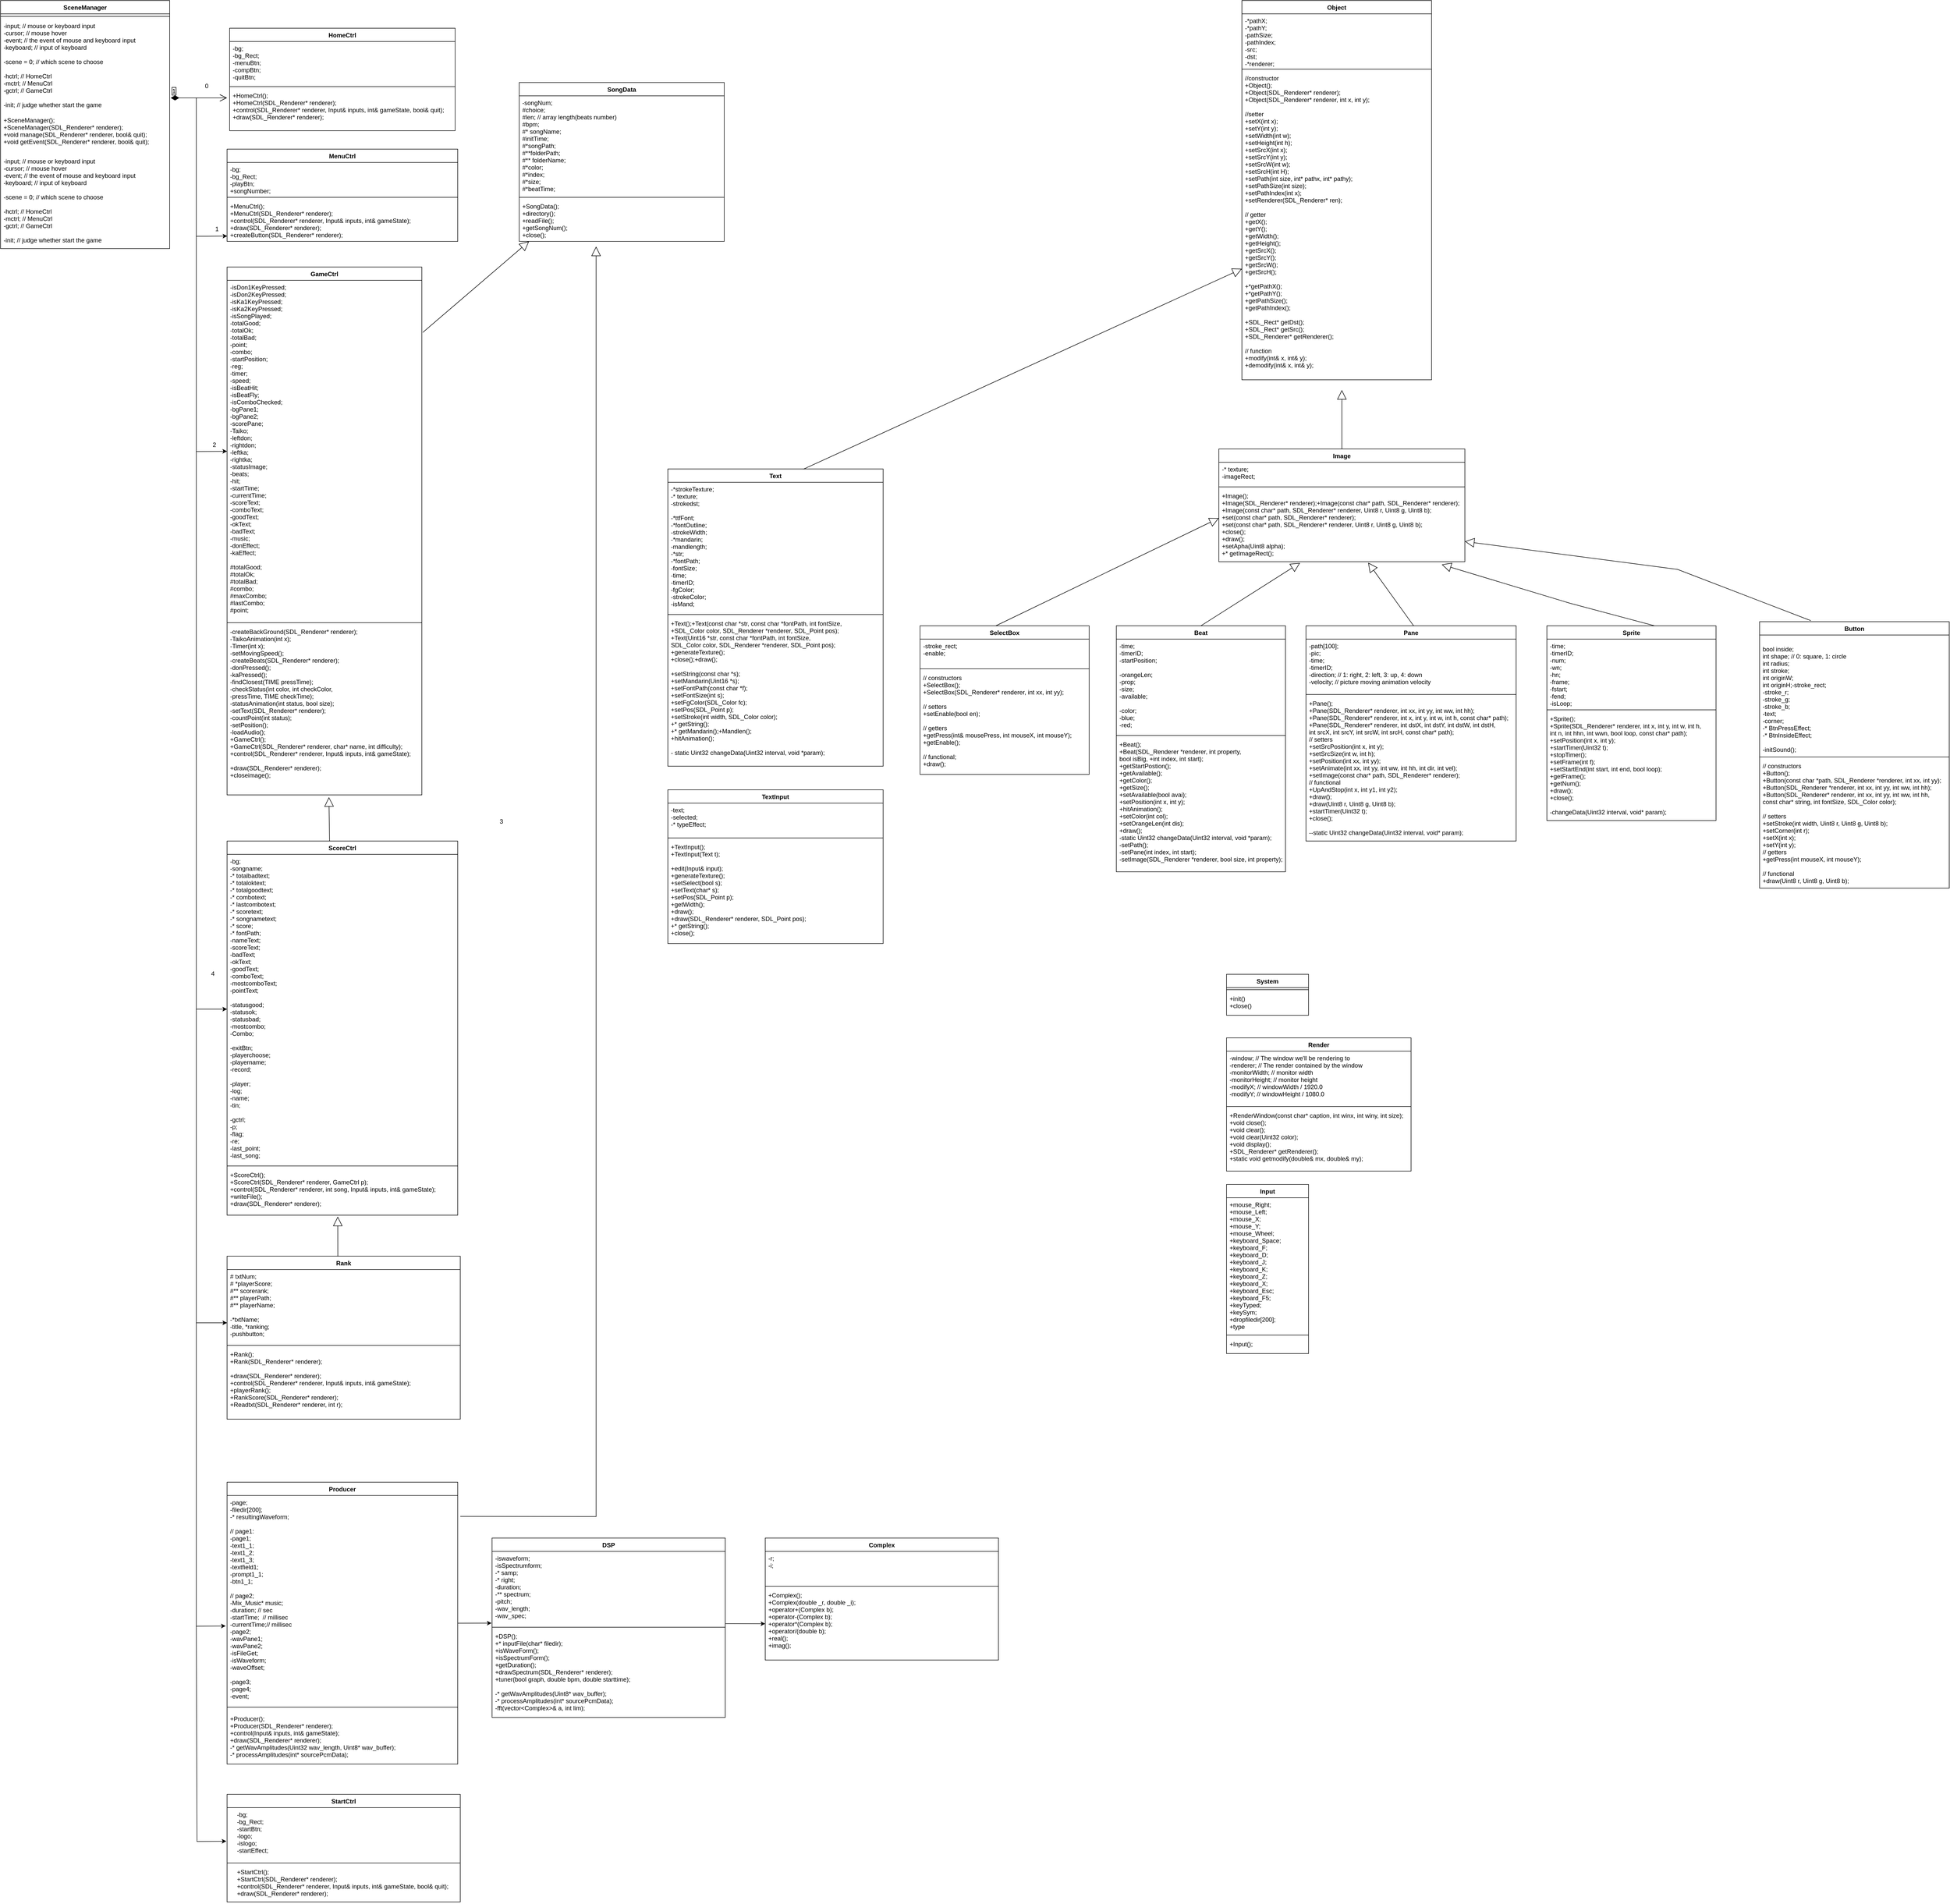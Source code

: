 <mxfile version="21.5.1" type="device">
  <diagram id="dbFyq-ASHur9c9oJ_QD6" name="第1頁">
    <mxGraphModel dx="5313" dy="2616" grid="1" gridSize="10" guides="1" tooltips="1" connect="1" arrows="1" fold="1" page="1" pageScale="1" pageWidth="1169" pageHeight="827" math="0" shadow="0">
      <root>
        <mxCell id="0" />
        <mxCell id="1" parent="0" />
        <mxCell id="i7ELscjptQA_9wtTUf-5-22" value="System" style="swimlane;fontStyle=1;align=center;verticalAlign=top;childLayout=stackLayout;horizontal=1;startSize=26;horizontalStack=0;resizeParent=1;resizeParentMax=0;resizeLast=0;collapsible=1;marginBottom=0;fontFamily=Helvetica;fontSize=12;fontColor=default;strokeColor=default;fillColor=default;" parent="1" vertex="1">
          <mxGeometry x="1790" y="2060" width="160" height="80" as="geometry" />
        </mxCell>
        <mxCell id="i7ELscjptQA_9wtTUf-5-24" value="" style="line;strokeWidth=1;fillColor=none;align=left;verticalAlign=middle;spacingTop=-1;spacingLeft=3;spacingRight=3;rotatable=0;labelPosition=right;points=[];portConstraint=eastwest;fontFamily=Helvetica;fontSize=12;fontColor=default;startSize=30;" parent="i7ELscjptQA_9wtTUf-5-22" vertex="1">
          <mxGeometry y="26" width="160" height="8" as="geometry" />
        </mxCell>
        <mxCell id="i7ELscjptQA_9wtTUf-5-25" value="+init()&#xa;+close()" style="text;strokeColor=none;fillColor=none;align=left;verticalAlign=top;spacingLeft=4;spacingRight=4;overflow=hidden;rotatable=0;points=[[0,0.5],[1,0.5]];portConstraint=eastwest;fontFamily=Helvetica;fontSize=12;fontColor=default;startSize=30;" parent="i7ELscjptQA_9wtTUf-5-22" vertex="1">
          <mxGeometry y="34" width="160" height="46" as="geometry" />
        </mxCell>
        <mxCell id="i7ELscjptQA_9wtTUf-5-30" value="Render" style="swimlane;fontStyle=1;align=center;verticalAlign=top;childLayout=stackLayout;horizontal=1;startSize=26;horizontalStack=0;resizeParent=1;resizeParentMax=0;resizeLast=0;collapsible=1;marginBottom=0;fontFamily=Helvetica;fontSize=12;fontColor=default;strokeColor=default;fillColor=default;" parent="1" vertex="1">
          <mxGeometry x="1790" y="2184" width="360" height="260" as="geometry" />
        </mxCell>
        <mxCell id="i7ELscjptQA_9wtTUf-5-31" value="-window; // The window we&#39;ll be rendering to&#xa;-renderer; // The render contained by the window&#xa;-monitorWidth; // monitor width&#xa;-monitorHeight; // monitor height&#xa;-modifyX; // windowWidth / 1920.0&#xa;-modifyY; // windowHeight / 1080.0&#xa;" style="text;strokeColor=none;fillColor=none;align=left;verticalAlign=top;spacingLeft=4;spacingRight=4;overflow=hidden;rotatable=0;points=[[0,0.5],[1,0.5]];portConstraint=eastwest;fontFamily=Helvetica;fontSize=12;fontColor=default;startSize=30;" parent="i7ELscjptQA_9wtTUf-5-30" vertex="1">
          <mxGeometry y="26" width="360" height="104" as="geometry" />
        </mxCell>
        <mxCell id="i7ELscjptQA_9wtTUf-5-32" value="" style="line;strokeWidth=1;fillColor=none;align=left;verticalAlign=middle;spacingTop=-1;spacingLeft=3;spacingRight=3;rotatable=0;labelPosition=right;points=[];portConstraint=eastwest;fontFamily=Helvetica;fontSize=12;fontColor=default;startSize=30;" parent="i7ELscjptQA_9wtTUf-5-30" vertex="1">
          <mxGeometry y="130" width="360" height="8" as="geometry" />
        </mxCell>
        <mxCell id="i7ELscjptQA_9wtTUf-5-33" value="+RenderWindow(const char* caption, int winx, int winy, int size);&#xa;+void close();&#xa;+void clear();&#xa;+void clear(Uint32 color);&#xa;+void display();&#xa;+SDL_Renderer* getRenderer();&#xa;+static void getmodify(double&amp; mx, double&amp; my);" style="text;strokeColor=none;fillColor=none;align=left;verticalAlign=top;spacingLeft=4;spacingRight=4;overflow=hidden;rotatable=0;points=[[0,0.5],[1,0.5]];portConstraint=eastwest;fontFamily=Helvetica;fontSize=12;fontColor=default;startSize=30;" parent="i7ELscjptQA_9wtTUf-5-30" vertex="1">
          <mxGeometry y="138" width="360" height="122" as="geometry" />
        </mxCell>
        <mxCell id="i7ELscjptQA_9wtTUf-5-35" value="SceneManager" style="swimlane;fontStyle=1;align=center;verticalAlign=top;childLayout=stackLayout;horizontal=1;startSize=26;horizontalStack=0;resizeParent=1;resizeParentMax=0;resizeLast=0;collapsible=1;marginBottom=0;fontFamily=Helvetica;fontSize=12;fontColor=default;strokeColor=default;fillColor=default;" parent="1" vertex="1">
          <mxGeometry x="-602" y="160" width="330" height="484" as="geometry" />
        </mxCell>
        <mxCell id="i7ELscjptQA_9wtTUf-5-37" value="" style="line;strokeWidth=1;fillColor=none;align=left;verticalAlign=middle;spacingTop=-1;spacingLeft=3;spacingRight=3;rotatable=0;labelPosition=right;points=[];portConstraint=eastwest;fontFamily=Helvetica;fontSize=12;fontColor=default;startSize=30;" parent="i7ELscjptQA_9wtTUf-5-35" vertex="1">
          <mxGeometry y="26" width="330" height="10" as="geometry" />
        </mxCell>
        <mxCell id="i7ELscjptQA_9wtTUf-5-61" value="-input; // mouse or keyboard input&#xa;-cursor; // mouse hover &#xa;-event; // the event of mouse and keyboard input&#xa;-keyboard; // input of keyboard&#xa;&#xa;-scene = 0; // which scene to choose&#xa;&#xa;-hctrl; // HomeCtrl&#xa;-mctrl; // MenuCtrl&#xa;-gctrl; // GameCtrl&#xa;&#xa;-init; // judge whether start the game" style="text;strokeColor=none;fillColor=none;align=left;verticalAlign=top;spacingLeft=4;spacingRight=4;overflow=hidden;rotatable=0;points=[[0,0.5],[1,0.5]];portConstraint=eastwest;fontFamily=Helvetica;fontSize=12;fontColor=default;startSize=30;" parent="i7ELscjptQA_9wtTUf-5-35" vertex="1">
          <mxGeometry y="36" width="330" height="184" as="geometry" />
        </mxCell>
        <mxCell id="i7ELscjptQA_9wtTUf-5-38" value="+SceneManager();&#xa;+SceneManager(SDL_Renderer* renderer);&#xa;+void manage(SDL_Renderer* renderer, bool&amp; quit);&#xa;+void getEvent(SDL_Renderer* renderer, bool&amp; quit);" style="text;strokeColor=none;fillColor=none;align=left;verticalAlign=top;spacingLeft=4;spacingRight=4;overflow=hidden;rotatable=0;points=[[0,0.5],[1,0.5]];portConstraint=eastwest;fontFamily=Helvetica;fontSize=12;fontColor=default;startSize=30;" parent="i7ELscjptQA_9wtTUf-5-35" vertex="1">
          <mxGeometry y="220" width="330" height="80" as="geometry" />
        </mxCell>
        <mxCell id="i7ELscjptQA_9wtTUf-5-36" value="-input; // mouse or keyboard input&#xa;-cursor; // mouse hover &#xa;-event; // the event of mouse and keyboard input&#xa;-keyboard; // input of keyboard&#xa;&#xa;-scene = 0; // which scene to choose&#xa;&#xa;-hctrl; // HomeCtrl&#xa;-mctrl; // MenuCtrl&#xa;-gctrl; // GameCtrl&#xa;&#xa;-init; // judge whether start the game" style="text;strokeColor=none;fillColor=none;align=left;verticalAlign=top;spacingLeft=4;spacingRight=4;overflow=hidden;rotatable=0;points=[[0,0.5],[1,0.5]];portConstraint=eastwest;fontFamily=Helvetica;fontSize=12;fontColor=default;startSize=30;" parent="i7ELscjptQA_9wtTUf-5-35" vertex="1">
          <mxGeometry y="300" width="330" height="184" as="geometry" />
        </mxCell>
        <mxCell id="i7ELscjptQA_9wtTUf-5-42" value="Image" style="swimlane;fontStyle=1;align=center;verticalAlign=top;childLayout=stackLayout;horizontal=1;startSize=26;horizontalStack=0;resizeParent=1;resizeParentMax=0;resizeLast=0;collapsible=1;marginBottom=0;fontFamily=Helvetica;fontSize=12;fontColor=default;strokeColor=default;fillColor=default;" parent="1" vertex="1">
          <mxGeometry x="1775" y="1035" width="480" height="220" as="geometry" />
        </mxCell>
        <mxCell id="i7ELscjptQA_9wtTUf-5-43" value="-* texture;&#xa;-imageRect;" style="text;strokeColor=none;fillColor=none;align=left;verticalAlign=top;spacingLeft=4;spacingRight=4;overflow=hidden;rotatable=0;points=[[0,0.5],[1,0.5]];portConstraint=eastwest;fontFamily=Helvetica;fontSize=12;fontColor=default;startSize=30;" parent="i7ELscjptQA_9wtTUf-5-42" vertex="1">
          <mxGeometry y="26" width="480" height="44" as="geometry" />
        </mxCell>
        <mxCell id="i7ELscjptQA_9wtTUf-5-44" value="" style="line;strokeWidth=1;fillColor=none;align=left;verticalAlign=middle;spacingTop=-1;spacingLeft=3;spacingRight=3;rotatable=0;labelPosition=right;points=[];portConstraint=eastwest;fontFamily=Helvetica;fontSize=12;fontColor=default;startSize=30;" parent="i7ELscjptQA_9wtTUf-5-42" vertex="1">
          <mxGeometry y="70" width="480" height="8" as="geometry" />
        </mxCell>
        <mxCell id="i7ELscjptQA_9wtTUf-5-45" value="+Image();&#xa;+Image(SDL_Renderer* renderer);+Image(const char* path, SDL_Renderer* renderer);&#xa;+Image(const char* path, SDL_Renderer* renderer, Uint8 r, Uint8 g, Uint8 b);&#xa;+set(const char* path, SDL_Renderer* renderer);&#xa;+set(const char* path, SDL_Renderer* renderer, Uint8 r, Uint8 g, Uint8 b);&#xa;+close();&#xa;+draw();&#xa;+setApha(Uint8 alpha);&#xa;+* getImageRect();" style="text;strokeColor=none;fillColor=none;align=left;verticalAlign=top;spacingLeft=4;spacingRight=4;overflow=hidden;rotatable=0;points=[[0,0.5],[1,0.5]];portConstraint=eastwest;fontFamily=Helvetica;fontSize=12;fontColor=default;startSize=30;" parent="i7ELscjptQA_9wtTUf-5-42" vertex="1">
          <mxGeometry y="78" width="480" height="142" as="geometry" />
        </mxCell>
        <mxCell id="i7ELscjptQA_9wtTUf-5-48" value="Pane" style="swimlane;fontStyle=1;align=center;verticalAlign=top;childLayout=stackLayout;horizontal=1;startSize=26;horizontalStack=0;resizeParent=1;resizeParentMax=0;resizeLast=0;collapsible=1;marginBottom=0;fontFamily=Helvetica;fontSize=12;fontColor=default;strokeColor=default;fillColor=default;" parent="1" vertex="1">
          <mxGeometry x="1945" y="1380" width="410" height="420" as="geometry" />
        </mxCell>
        <mxCell id="qdluv1i4pvuxlPEnmh2o-26" value="" style="endArrow=block;endSize=16;endFill=0;html=1;rounded=0;labelBackgroundColor=#FFFFFF;labelBorderColor=default;fontFamily=Helvetica;fontSize=12;fontColor=none;entryX=0.607;entryY=1.013;entryDx=0;entryDy=0;entryPerimeter=0;" parent="i7ELscjptQA_9wtTUf-5-48" target="i7ELscjptQA_9wtTUf-5-45" edge="1">
          <mxGeometry width="160" relative="1" as="geometry">
            <mxPoint x="210" as="sourcePoint" />
            <mxPoint x="210" y="-70" as="targetPoint" />
          </mxGeometry>
        </mxCell>
        <mxCell id="i7ELscjptQA_9wtTUf-5-49" value="-path[100];&#xa;-pic;&#xa;-time;&#xa;-timerID;&#xa;-direction;&#x9;// 1: right, 2: left, 3: up, 4: down&#xa;-velocity;&#x9;// picture moving animation velocity&#xa;" style="text;strokeColor=none;fillColor=none;align=left;verticalAlign=top;spacingLeft=4;spacingRight=4;overflow=hidden;rotatable=0;points=[[0,0.5],[1,0.5]];portConstraint=eastwest;fontFamily=Helvetica;fontSize=12;fontColor=default;startSize=30;" parent="i7ELscjptQA_9wtTUf-5-48" vertex="1">
          <mxGeometry y="26" width="410" height="104" as="geometry" />
        </mxCell>
        <mxCell id="i7ELscjptQA_9wtTUf-5-50" value="" style="line;strokeWidth=1;fillColor=none;align=left;verticalAlign=middle;spacingTop=-1;spacingLeft=3;spacingRight=3;rotatable=0;labelPosition=right;points=[];portConstraint=eastwest;fontFamily=Helvetica;fontSize=12;fontColor=default;startSize=30;" parent="i7ELscjptQA_9wtTUf-5-48" vertex="1">
          <mxGeometry y="130" width="410" height="8" as="geometry" />
        </mxCell>
        <mxCell id="i7ELscjptQA_9wtTUf-5-51" value="+Pane();&#xa;+Pane(SDL_Renderer* renderer, int xx, int yy, int ww, int hh);&#xa;+Pane(SDL_Renderer* renderer, int x, int y, int w, int h, const char* path);&#xa;+Pane(SDL_Renderer* renderer, int dstX, int dstY, int dstW, int dstH,&#xa;int srcX, int srcY, int srcW, int srcH, const char* path);&#xa;// setters&#xa;+setSrcPosition(int x, int y);&#xa;+setSrcSize(int w, int h);&#xa;+setPosition(int xx, int yy);&#xa;+setAnimate(int xx, int yy, int ww, int hh, int dir, int vel);&#xa;+setImage(const char* path, SDL_Renderer* renderer);&#xa;// functional&#xa;+UpAndStop(int x, int y1, int y2);&#xa;+draw();&#xa;+draw(Uint8 r, Uint8 g, Uint8 b);&#xa;+startTimer(Uint32 t);&#xa;+close();&#xa;&#xa;--static Uint32 changeData(Uint32 interval, void* param);" style="text;strokeColor=none;fillColor=none;align=left;verticalAlign=top;spacingLeft=4;spacingRight=4;overflow=hidden;rotatable=0;points=[[0,0.5],[1,0.5]];portConstraint=eastwest;fontFamily=Helvetica;fontSize=12;fontColor=default;startSize=30;" parent="i7ELscjptQA_9wtTUf-5-48" vertex="1">
          <mxGeometry y="138" width="410" height="282" as="geometry" />
        </mxCell>
        <mxCell id="i7ELscjptQA_9wtTUf-5-54" value="HomeCtrl" style="swimlane;fontStyle=1;align=center;verticalAlign=top;childLayout=stackLayout;horizontal=1;startSize=26;horizontalStack=0;resizeParent=1;resizeParentMax=0;resizeLast=0;collapsible=1;marginBottom=0;fontFamily=Helvetica;fontSize=12;fontColor=none;strokeColor=default;fillColor=default;" parent="1" vertex="1">
          <mxGeometry x="-155" y="214" width="440" height="200" as="geometry" />
        </mxCell>
        <mxCell id="qdluv1i4pvuxlPEnmh2o-1" value="-bg;&#xa;-bg_Rect;&#xa;-menuBtn;&#xa;-compBtn;&#xa;-quitBtn;" style="text;strokeColor=none;fillColor=none;align=left;verticalAlign=top;spacingLeft=4;spacingRight=4;overflow=hidden;rotatable=0;points=[[0,0.5],[1,0.5]];portConstraint=eastwest;fontFamily=Helvetica;fontSize=12;fontColor=none;startSize=30;" parent="i7ELscjptQA_9wtTUf-5-54" vertex="1">
          <mxGeometry y="26" width="440" height="84" as="geometry" />
        </mxCell>
        <mxCell id="i7ELscjptQA_9wtTUf-5-56" value="" style="line;strokeWidth=1;fillColor=none;align=left;verticalAlign=middle;spacingTop=-1;spacingLeft=3;spacingRight=3;rotatable=0;labelPosition=right;points=[];portConstraint=eastwest;fontFamily=Helvetica;fontSize=12;fontColor=none;startSize=30;" parent="i7ELscjptQA_9wtTUf-5-54" vertex="1">
          <mxGeometry y="110" width="440" height="8" as="geometry" />
        </mxCell>
        <mxCell id="i7ELscjptQA_9wtTUf-5-57" value="+HomeCtrl();&#xa;+HomeCtrl(SDL_Renderer* renderer);&#xa;+control(SDL_Renderer* renderer, Input&amp; inputs, int&amp; gameState, bool&amp; quit);&#xa;+draw(SDL_Renderer* renderer);" style="text;strokeColor=none;fillColor=none;align=left;verticalAlign=top;spacingLeft=4;spacingRight=4;overflow=hidden;rotatable=0;points=[[0,0.5],[1,0.5]];portConstraint=eastwest;fontFamily=Helvetica;fontSize=12;fontColor=none;startSize=30;" parent="i7ELscjptQA_9wtTUf-5-54" vertex="1">
          <mxGeometry y="118" width="440" height="82" as="geometry" />
        </mxCell>
        <mxCell id="qdluv1i4pvuxlPEnmh2o-2" value="MenuCtrl" style="swimlane;fontStyle=1;align=center;verticalAlign=top;childLayout=stackLayout;horizontal=1;startSize=26;horizontalStack=0;resizeParent=1;resizeParentMax=0;resizeLast=0;collapsible=1;marginBottom=0;fontFamily=Helvetica;fontSize=12;fontColor=none;strokeColor=default;fillColor=default;" parent="1" vertex="1">
          <mxGeometry x="-160" y="450" width="450" height="180" as="geometry" />
        </mxCell>
        <mxCell id="qdluv1i4pvuxlPEnmh2o-3" value="-bg;&#xa;-bg_Rect;&#xa;-playBtn;&#xa;+songNumber;&#xa;&#xa;" style="text;strokeColor=none;fillColor=none;align=left;verticalAlign=top;spacingLeft=4;spacingRight=4;overflow=hidden;rotatable=0;points=[[0,0.5],[1,0.5]];portConstraint=eastwest;fontFamily=Helvetica;fontSize=12;fontColor=none;startSize=30;" parent="qdluv1i4pvuxlPEnmh2o-2" vertex="1">
          <mxGeometry y="26" width="450" height="64" as="geometry" />
        </mxCell>
        <mxCell id="qdluv1i4pvuxlPEnmh2o-4" value="" style="line;strokeWidth=1;fillColor=none;align=left;verticalAlign=middle;spacingTop=-1;spacingLeft=3;spacingRight=3;rotatable=0;labelPosition=right;points=[];portConstraint=eastwest;fontFamily=Helvetica;fontSize=12;fontColor=none;startSize=30;" parent="qdluv1i4pvuxlPEnmh2o-2" vertex="1">
          <mxGeometry y="90" width="450" height="8" as="geometry" />
        </mxCell>
        <mxCell id="qdluv1i4pvuxlPEnmh2o-5" value="+MenuCtrl();&#xa;+MenuCtrl(SDL_Renderer* renderer);&#xa;+control(SDL_Renderer* renderer, Input&amp; inputs, int&amp; gameState);&#xa;+draw(SDL_Renderer* renderer);&#xa;+createButton(SDL_Renderer* renderer);&#xa;" style="text;strokeColor=none;fillColor=none;align=left;verticalAlign=top;spacingLeft=4;spacingRight=4;overflow=hidden;rotatable=0;points=[[0,0.5],[1,0.5]];portConstraint=eastwest;fontFamily=Helvetica;fontSize=12;fontColor=none;startSize=30;" parent="qdluv1i4pvuxlPEnmh2o-2" vertex="1">
          <mxGeometry y="98" width="450" height="82" as="geometry" />
        </mxCell>
        <mxCell id="qdluv1i4pvuxlPEnmh2o-10" value="Input" style="swimlane;fontStyle=1;align=center;verticalAlign=top;childLayout=stackLayout;horizontal=1;startSize=26;horizontalStack=0;resizeParent=1;resizeParentMax=0;resizeLast=0;collapsible=1;marginBottom=0;fontFamily=Helvetica;fontSize=12;fontColor=none;strokeColor=default;fillColor=default;" parent="1" vertex="1">
          <mxGeometry x="1790" y="2470" width="160" height="330" as="geometry" />
        </mxCell>
        <mxCell id="qdluv1i4pvuxlPEnmh2o-11" value="+mouse_Right;&#xa;+mouse_Left;&#xa;+mouse_X;&#xa;+mouse_Y;&#xa;+mouse_Wheel;&#xa;+keyboard_Space;&#xa;+keyboard_F;&#xa;+keyboard_D;&#xa;+keyboard_J;&#xa;+keyboard_K;&#xa;+keyboard_Z;&#xa;+keyboard_X;&#xa;+keyboard_Esc;&#xa;+keyboard_F5;&#xa;+keyTyped;&#xa;+keySym;&#xa;+dropfiledir[200];&#xa;+type" style="text;strokeColor=none;fillColor=none;align=left;verticalAlign=top;spacingLeft=4;spacingRight=4;overflow=hidden;rotatable=0;points=[[0,0.5],[1,0.5]];portConstraint=eastwest;fontFamily=Helvetica;fontSize=12;fontColor=none;startSize=30;" parent="qdluv1i4pvuxlPEnmh2o-10" vertex="1">
          <mxGeometry y="26" width="160" height="264" as="geometry" />
        </mxCell>
        <mxCell id="qdluv1i4pvuxlPEnmh2o-12" value="" style="line;strokeWidth=1;fillColor=none;align=left;verticalAlign=middle;spacingTop=-1;spacingLeft=3;spacingRight=3;rotatable=0;labelPosition=right;points=[];portConstraint=eastwest;fontFamily=Helvetica;fontSize=12;fontColor=none;startSize=30;" parent="qdluv1i4pvuxlPEnmh2o-10" vertex="1">
          <mxGeometry y="290" width="160" height="8" as="geometry" />
        </mxCell>
        <mxCell id="qdluv1i4pvuxlPEnmh2o-13" value="+Input();" style="text;strokeColor=none;fillColor=none;align=left;verticalAlign=top;spacingLeft=4;spacingRight=4;overflow=hidden;rotatable=0;points=[[0,0.5],[1,0.5]];portConstraint=eastwest;fontFamily=Helvetica;fontSize=12;fontColor=none;startSize=30;" parent="qdluv1i4pvuxlPEnmh2o-10" vertex="1">
          <mxGeometry y="298" width="160" height="32" as="geometry" />
        </mxCell>
        <mxCell id="qdluv1i4pvuxlPEnmh2o-14" value="GameCtrl" style="swimlane;fontStyle=1;align=center;verticalAlign=top;childLayout=stackLayout;horizontal=1;startSize=26;horizontalStack=0;resizeParent=1;resizeParentMax=0;resizeLast=0;collapsible=1;marginBottom=0;fontFamily=Helvetica;fontSize=12;fontColor=none;strokeColor=default;fillColor=default;" parent="1" vertex="1">
          <mxGeometry x="-160" y="680" width="380" height="1030" as="geometry" />
        </mxCell>
        <mxCell id="qdluv1i4pvuxlPEnmh2o-15" value="-isDon1KeyPressed;&#xa;-isDon2KeyPressed;&#xa;-isKa1KeyPressed;&#xa;-isKa2KeyPressed;&#xa;-isSongPlayed;&#xa;-totalGood;&#xa;-totalOk;&#xa;-totalBad;&#xa;-point;&#xa;-combo;&#xa;-startPosition;&#xa;-reg;&#xa;-timer;&#xa;-speed;&#xa;-isBeatHit;&#xa;-isBeatFly;&#xa;-isComboChecked;&#xa;-bgPane1;&#xa;-bgPane2;&#xa;-scorePane;&#xa;-Taiko;&#xa;-leftdon;&#xa;-rightdon;&#xa;-leftka;&#xa;-rightka;&#xa;-statusImage;&#xa;-beats;&#xa;-hit;&#xa;-startTime;&#xa;-currentTime;&#xa;-scoreText;&#xa;-comboText;&#xa;-goodText;&#xa;-okText;&#xa;-badText;&#xa;-music;&#xa;-donEffect;&#xa;-kaEffect;&#xa;&#xa;#totalGood;&#xa;#totalOk;&#xa;#totalBad;&#xa;#combo;&#xa;#maxCombo;&#xa;#lastCombo;&#xa;#point;" style="text;strokeColor=none;fillColor=none;align=left;verticalAlign=top;spacingLeft=4;spacingRight=4;overflow=hidden;rotatable=0;points=[[0,0.5],[1,0.5]];portConstraint=eastwest;fontFamily=Helvetica;fontSize=12;fontColor=none;startSize=30;" parent="qdluv1i4pvuxlPEnmh2o-14" vertex="1">
          <mxGeometry y="26" width="380" height="664" as="geometry" />
        </mxCell>
        <mxCell id="qdluv1i4pvuxlPEnmh2o-16" value="" style="line;strokeWidth=1;fillColor=none;align=left;verticalAlign=middle;spacingTop=-1;spacingLeft=3;spacingRight=3;rotatable=0;labelPosition=right;points=[];portConstraint=eastwest;fontFamily=Helvetica;fontSize=12;fontColor=none;startSize=30;" parent="qdluv1i4pvuxlPEnmh2o-14" vertex="1">
          <mxGeometry y="690" width="380" height="8" as="geometry" />
        </mxCell>
        <mxCell id="qdluv1i4pvuxlPEnmh2o-17" value="-createBackGround(SDL_Renderer* renderer);&#xa;-TaikoAnimation(int x);&#xa;-Timer(int x);&#xa;-setMovingSpeed();&#xa;-createBeats(SDL_Renderer* renderer);&#xa;-donPressed();&#xa;-kaPressed();&#xa;-findClosest(TIME pressTime);&#xa;-checkStatus(int color, int checkColor,&#xa;-pressTime, TIME checkTime);&#xa;-statusAnimation(int status, bool size);&#xa;-setText(SDL_Renderer* renderer);&#xa;-countPoint(int status);&#xa;-setPosition();&#xa;-loadAudio();&#xa;+GameCtrl();&#xa;+GameCtrl(SDL_Renderer* renderer, char* name, int difficulty);&#xa;+control(SDL_Renderer* renderer, Input&amp; inputs, int&amp; gameState);&#xa;&#xa;+draw(SDL_Renderer* renderer);&#xa;+closeimage();" style="text;strokeColor=none;fillColor=none;align=left;verticalAlign=top;spacingLeft=4;spacingRight=4;overflow=hidden;rotatable=0;points=[[0,0.5],[1,0.5]];portConstraint=eastwest;fontFamily=Helvetica;fontSize=12;fontColor=none;startSize=30;" parent="qdluv1i4pvuxlPEnmh2o-14" vertex="1">
          <mxGeometry y="698" width="380" height="332" as="geometry" />
        </mxCell>
        <mxCell id="qdluv1i4pvuxlPEnmh2o-18" value="SongData" style="swimlane;fontStyle=1;align=center;verticalAlign=top;childLayout=stackLayout;horizontal=1;startSize=26;horizontalStack=0;resizeParent=1;resizeParentMax=0;resizeLast=0;collapsible=1;marginBottom=0;fontFamily=Helvetica;fontSize=12;fontColor=none;strokeColor=default;fillColor=default;" parent="1" vertex="1">
          <mxGeometry x="410" y="320" width="400" height="310" as="geometry">
            <mxRectangle x="-630" y="1190" width="90" height="26" as="alternateBounds" />
          </mxGeometry>
        </mxCell>
        <mxCell id="qdluv1i4pvuxlPEnmh2o-19" value="-songNum;&#xa;#choice;&#xa;#len; // array length(beats number)&#xa;#bpm;&#xa;#* songName;&#xa;#initTime;&#xa;#*songPath;&#xa;#**folderPath;&#xa;#** folderName;&#xa;#*color;&#xa;#*index;&#xa;#*size;&#xa;#*beatTime;" style="text;strokeColor=none;fillColor=none;align=left;verticalAlign=top;spacingLeft=4;spacingRight=4;overflow=hidden;rotatable=0;points=[[0,0.5],[1,0.5]];portConstraint=eastwest;fontFamily=Helvetica;fontSize=12;fontColor=none;startSize=30;" parent="qdluv1i4pvuxlPEnmh2o-18" vertex="1">
          <mxGeometry y="26" width="400" height="194" as="geometry" />
        </mxCell>
        <mxCell id="qdluv1i4pvuxlPEnmh2o-20" value="" style="line;strokeWidth=1;fillColor=none;align=left;verticalAlign=middle;spacingTop=-1;spacingLeft=3;spacingRight=3;rotatable=0;labelPosition=right;points=[];portConstraint=eastwest;fontFamily=Helvetica;fontSize=12;fontColor=none;startSize=30;" parent="qdluv1i4pvuxlPEnmh2o-18" vertex="1">
          <mxGeometry y="220" width="400" height="8" as="geometry" />
        </mxCell>
        <mxCell id="qdluv1i4pvuxlPEnmh2o-21" value="+SongData();&#xa;+directory();&#xa;+readFile();&#xa;+getSongNum();&#xa;+close();" style="text;strokeColor=none;fillColor=none;align=left;verticalAlign=top;spacingLeft=4;spacingRight=4;overflow=hidden;rotatable=0;points=[[0,0.5],[1,0.5]];portConstraint=eastwest;fontFamily=Helvetica;fontSize=12;fontColor=none;startSize=30;" parent="qdluv1i4pvuxlPEnmh2o-18" vertex="1">
          <mxGeometry y="228" width="400" height="82" as="geometry" />
        </mxCell>
        <mxCell id="qdluv1i4pvuxlPEnmh2o-25" value="" style="endArrow=block;endSize=16;endFill=0;html=1;rounded=0;labelBackgroundColor=#FFFFFF;labelBorderColor=default;fontFamily=Helvetica;fontSize=12;fontColor=none;exitX=1.005;exitY=0.153;exitDx=0;exitDy=0;exitPerimeter=0;" parent="1" source="qdluv1i4pvuxlPEnmh2o-15" target="qdluv1i4pvuxlPEnmh2o-18" edge="1">
          <mxGeometry width="160" relative="1" as="geometry">
            <mxPoint x="20" y="960" as="sourcePoint" />
            <mxPoint x="80" y="940" as="targetPoint" />
          </mxGeometry>
        </mxCell>
        <mxCell id="qdluv1i4pvuxlPEnmh2o-27" value="1" style="endArrow=open;html=1;endSize=12;startArrow=diamondThin;startSize=14;startFill=1;edgeStyle=orthogonalEdgeStyle;align=left;verticalAlign=bottom;rounded=0;labelBackgroundColor=#FFFFFF;labelBorderColor=default;fontFamily=Helvetica;fontSize=12;fontColor=none;" parent="1" edge="1">
          <mxGeometry x="-1" y="3" relative="1" as="geometry">
            <mxPoint x="-270" y="350" as="sourcePoint" />
            <mxPoint x="-160" y="350" as="targetPoint" />
          </mxGeometry>
        </mxCell>
        <mxCell id="qdluv1i4pvuxlPEnmh2o-28" value="Beat" style="swimlane;fontStyle=1;align=center;verticalAlign=top;childLayout=stackLayout;horizontal=1;startSize=26;horizontalStack=0;resizeParent=1;resizeParentMax=0;resizeLast=0;collapsible=1;marginBottom=0;fontFamily=Helvetica;fontSize=12;fontColor=none;strokeColor=default;fillColor=default;" parent="1" vertex="1">
          <mxGeometry x="1575" y="1380" width="330" height="480" as="geometry" />
        </mxCell>
        <mxCell id="qdluv1i4pvuxlPEnmh2o-29" value="-time;&#xa;-timerID;&#xa;-startPosition;&#xa;&#xa;-orangeLen;&#xa;-prop;&#xa;-size;&#xa;-available;&#xa;&#xa;-color;&#xa;-blue;&#xa;-red;" style="text;strokeColor=none;fillColor=none;align=left;verticalAlign=top;spacingLeft=4;spacingRight=4;overflow=hidden;rotatable=0;points=[[0,0.5],[1,0.5]];portConstraint=eastwest;fontFamily=Helvetica;fontSize=12;fontColor=none;startSize=30;" parent="qdluv1i4pvuxlPEnmh2o-28" vertex="1">
          <mxGeometry y="26" width="330" height="184" as="geometry" />
        </mxCell>
        <mxCell id="qdluv1i4pvuxlPEnmh2o-30" value="" style="line;strokeWidth=1;fillColor=none;align=left;verticalAlign=middle;spacingTop=-1;spacingLeft=3;spacingRight=3;rotatable=0;labelPosition=right;points=[];portConstraint=eastwest;fontFamily=Helvetica;fontSize=12;fontColor=none;startSize=30;" parent="qdluv1i4pvuxlPEnmh2o-28" vertex="1">
          <mxGeometry y="210" width="330" height="8" as="geometry" />
        </mxCell>
        <mxCell id="qdluv1i4pvuxlPEnmh2o-31" value="+Beat();&#xa;+Beat(SDL_Renderer *renderer, int property, &#xa;bool isBig, +int index, int start);&#xa;+getStartPostion();&#xa;+getAvailable();&#xa;+getColor();&#xa;+getSize();&#xa;+setAvailable(bool avai);&#xa;+setPosition(int x, int y);&#xa;+hitAnimation();&#xa;+setColor(int col);&#xa;+setOrangeLen(int dis);&#xa;+draw();&#xa;-static Uint32 changeData(Uint32 interval, void *param);&#xa;-setPath();&#xa;-setPane(int index, int start);&#xa;-setImage(SDL_Renderer *renderer, bool size, int property);" style="text;strokeColor=none;fillColor=none;align=left;verticalAlign=top;spacingLeft=4;spacingRight=4;overflow=hidden;rotatable=0;points=[[0,0.5],[1,0.5]];portConstraint=eastwest;fontFamily=Helvetica;fontSize=12;fontColor=none;startSize=30;" parent="qdluv1i4pvuxlPEnmh2o-28" vertex="1">
          <mxGeometry y="218" width="330" height="262" as="geometry" />
        </mxCell>
        <mxCell id="qdluv1i4pvuxlPEnmh2o-32" value="" style="endArrow=block;endSize=16;endFill=0;html=1;rounded=0;labelBackgroundColor=#FFFFFF;labelBorderColor=default;fontFamily=Helvetica;fontSize=12;fontColor=none;entryX=0.33;entryY=1.016;entryDx=0;entryDy=0;entryPerimeter=0;exitX=0.5;exitY=0;exitDx=0;exitDy=0;" parent="1" source="qdluv1i4pvuxlPEnmh2o-28" target="i7ELscjptQA_9wtTUf-5-45" edge="1">
          <mxGeometry width="160" relative="1" as="geometry">
            <mxPoint x="1685.76" y="1799" as="sourcePoint" />
            <mxPoint x="1605.0" y="1729.21" as="targetPoint" />
          </mxGeometry>
        </mxCell>
        <mxCell id="qdluv1i4pvuxlPEnmh2o-33" value="Button" style="swimlane;fontStyle=1;align=center;verticalAlign=top;childLayout=stackLayout;horizontal=1;startSize=26;horizontalStack=0;resizeParent=1;resizeParentMax=0;resizeLast=0;collapsible=1;marginBottom=0;fontFamily=Helvetica;fontSize=12;fontColor=none;strokeColor=default;fillColor=default;" parent="1" vertex="1">
          <mxGeometry x="2830" y="1372" width="370" height="520" as="geometry" />
        </mxCell>
        <mxCell id="qdluv1i4pvuxlPEnmh2o-34" value="&#xa;&#x9;bool inside;&#xa;&#x9;int shape;&#x9;// 0: square, 1: circle&#xa;&#x9;int radius;&#xa;&#x9;int stroke;&#xa;&#x9;int originW;&#xa;&#x9;int originH;-stroke_rect;&#xa;-stroke_r;&#xa;-stroke_g;&#xa;-stroke_b;&#xa;-text;&#xa;-corner;&#xa;-* BtnPressEffect;&#xa;-* BtnInsideEffect;&#xa;&#xa;-initSound();" style="text;strokeColor=none;fillColor=none;align=left;verticalAlign=top;spacingLeft=4;spacingRight=4;overflow=hidden;rotatable=0;points=[[0,0.5],[1,0.5]];portConstraint=eastwest;fontFamily=Helvetica;fontSize=12;fontColor=none;startSize=30;" parent="qdluv1i4pvuxlPEnmh2o-33" vertex="1">
          <mxGeometry y="26" width="370" height="234" as="geometry" />
        </mxCell>
        <mxCell id="qdluv1i4pvuxlPEnmh2o-35" value="" style="line;strokeWidth=1;fillColor=none;align=left;verticalAlign=middle;spacingTop=-1;spacingLeft=3;spacingRight=3;rotatable=0;labelPosition=right;points=[];portConstraint=eastwest;fontFamily=Helvetica;fontSize=12;fontColor=none;startSize=30;" parent="qdluv1i4pvuxlPEnmh2o-33" vertex="1">
          <mxGeometry y="260" width="370" height="8" as="geometry" />
        </mxCell>
        <mxCell id="qdluv1i4pvuxlPEnmh2o-36" value="&#x9;// constructors&#xa;+Button();&#xa;+Button(const char *path, SDL_Renderer *renderer, int xx, int yy);&#xa;+Button(SDL_Renderer *renderer, int xx, int yy, int ww, int hh);&#xa;+Button(SDL_Renderer* renderer, int xx, int yy, int ww, int hh, &#xa;const char* string, int fontSize, SDL_Color color);&#xa;&#xa;&#x9;// setters&#xa;+setStroke(int width, Uint8 r, Uint8 g, Uint8 b);&#xa;+setCorner(int r);&#xa;+setX(int x);&#xa;+setY(int y);&#xa;&#x9;// getters&#xa;+getPress(int mouseX, int mouseY);&#xa;&#x9;&#xa;&#x9;// functional&#xa;+draw(Uint8 r, Uint8 g, Uint8 b);" style="text;strokeColor=none;fillColor=none;align=left;verticalAlign=top;spacingLeft=4;spacingRight=4;overflow=hidden;rotatable=0;points=[[0,0.5],[1,0.5]];portConstraint=eastwest;fontFamily=Helvetica;fontSize=12;fontColor=none;startSize=30;" parent="qdluv1i4pvuxlPEnmh2o-33" vertex="1">
          <mxGeometry y="268" width="370" height="252" as="geometry" />
        </mxCell>
        <mxCell id="9kh4g2sMPCS6O3iM080V-1" value="Text" style="swimlane;fontStyle=1;align=center;verticalAlign=top;childLayout=stackLayout;horizontal=1;startSize=26;horizontalStack=0;resizeParent=1;resizeParentMax=0;resizeLast=0;collapsible=1;marginBottom=0;fontFamily=Helvetica;fontSize=12;fontColor=none;strokeColor=default;fillColor=default;" parent="1" vertex="1">
          <mxGeometry x="700" y="1074" width="420" height="580" as="geometry" />
        </mxCell>
        <mxCell id="9kh4g2sMPCS6O3iM080V-2" value="-*strokeTexture;&#xa;-* texture;&#xa;-strokedst;&#xa;&#xa;-*ttfFont;&#xa;-*fontOutline;&#xa;-strokeWidth;&#xa;-*mandarin;&#xa;-mandlength;&#xa;-*str;&#xa;-*fontPath;&#xa;&#x9;-fontSize;&#xa;-time;&#xa;-timerID;&#xa;-fgColor;&#xa;-strokeColor;&#xa;-isMand;" style="text;strokeColor=none;fillColor=none;align=left;verticalAlign=top;spacingLeft=4;spacingRight=4;overflow=hidden;rotatable=0;points=[[0,0.5],[1,0.5]];portConstraint=eastwest;fontFamily=Helvetica;fontSize=12;fontColor=none;startSize=30;" parent="9kh4g2sMPCS6O3iM080V-1" vertex="1">
          <mxGeometry y="26" width="420" height="254" as="geometry" />
        </mxCell>
        <mxCell id="9kh4g2sMPCS6O3iM080V-3" value="" style="line;strokeWidth=1;fillColor=none;align=left;verticalAlign=middle;spacingTop=-1;spacingLeft=3;spacingRight=3;rotatable=0;labelPosition=right;points=[];portConstraint=eastwest;fontFamily=Helvetica;fontSize=12;fontColor=none;startSize=30;" parent="9kh4g2sMPCS6O3iM080V-1" vertex="1">
          <mxGeometry y="280" width="420" height="8" as="geometry" />
        </mxCell>
        <mxCell id="9kh4g2sMPCS6O3iM080V-4" value="+Text();+Text(const char *str, const char *fontPath, int fontSize,&#xa;+SDL_Color color, SDL_Renderer *renderer, SDL_Point pos);&#xa;+Text(Uint16 *str, const char *fontPath, int fontSize, &#xa;SDL_Color color, SDL_Renderer *renderer, SDL_Point pos);&#xa;+generateTexture();&#xa;+close();+draw();&#xa;&#xa;+setString(const char *s);&#xa;+setMandarin(Uint16 *s);&#xa;+setFontPath(const char *f);&#xa;+setFontSize(int s);&#xa;+setFgColor(SDL_Color fc);&#xa;+setPos(SDL_Point p);&#xa;+setStroke(int width, SDL_Color color);&#xa;+* getString();&#xa;+* getMandarin();+Mandlen();&#xa;+hitAnimation();&#xa;&#xa;-&#x9;static Uint32 changeData(Uint32 interval, void *param);" style="text;strokeColor=none;fillColor=none;align=left;verticalAlign=top;spacingLeft=4;spacingRight=4;overflow=hidden;rotatable=0;points=[[0,0.5],[1,0.5]];portConstraint=eastwest;fontFamily=Helvetica;fontSize=12;fontColor=none;startSize=30;" parent="9kh4g2sMPCS6O3iM080V-1" vertex="1">
          <mxGeometry y="288" width="420" height="292" as="geometry" />
        </mxCell>
        <mxCell id="Mr_Wug84XazUzGNTswy1-1" value="" style="endArrow=block;endSize=16;endFill=0;html=1;rounded=0;labelBackgroundColor=#FFFFFF;labelBorderColor=default;fontFamily=Helvetica;fontSize=12;fontColor=none;exitX=0.5;exitY=0;exitDx=0;exitDy=0;" parent="1" source="i7ELscjptQA_9wtTUf-5-42" edge="1">
          <mxGeometry width="160" relative="1" as="geometry">
            <mxPoint x="2095.76" y="1439.79" as="sourcePoint" />
            <mxPoint x="2015" y="920" as="targetPoint" />
          </mxGeometry>
        </mxCell>
        <mxCell id="9kh4g2sMPCS6O3iM080V-5" value="Object" style="swimlane;fontStyle=1;align=center;verticalAlign=top;childLayout=stackLayout;horizontal=1;startSize=26;horizontalStack=0;resizeParent=1;resizeParentMax=0;resizeLast=0;collapsible=1;marginBottom=0;fontFamily=Helvetica;fontSize=12;fontColor=none;strokeColor=default;fillColor=default;" parent="1" vertex="1">
          <mxGeometry x="1820" y="160" width="370" height="740" as="geometry" />
        </mxCell>
        <mxCell id="9kh4g2sMPCS6O3iM080V-6" value="-*pathX;&#xa;-*pathY;&#xa;-pathSize;&#xa;-pathIndex;&#xa;-src;&#xa;-dst;&#xa;-*renderer;&#xa;" style="text;strokeColor=none;fillColor=none;align=left;verticalAlign=top;spacingLeft=4;spacingRight=4;overflow=hidden;rotatable=0;points=[[0,0.5],[1,0.5]];portConstraint=eastwest;fontFamily=Helvetica;fontSize=12;fontColor=none;startSize=30;" parent="9kh4g2sMPCS6O3iM080V-5" vertex="1">
          <mxGeometry y="26" width="370" height="104" as="geometry" />
        </mxCell>
        <mxCell id="9kh4g2sMPCS6O3iM080V-7" value="" style="line;strokeWidth=1;fillColor=none;align=left;verticalAlign=middle;spacingTop=-1;spacingLeft=3;spacingRight=3;rotatable=0;labelPosition=right;points=[];portConstraint=eastwest;fontFamily=Helvetica;fontSize=12;fontColor=none;startSize=30;" parent="9kh4g2sMPCS6O3iM080V-5" vertex="1">
          <mxGeometry y="130" width="370" height="8" as="geometry" />
        </mxCell>
        <mxCell id="9kh4g2sMPCS6O3iM080V-8" value="//constructor&#xa;+Object();&#xa;+Object(SDL_Renderer* renderer);&#xa;+Object(SDL_Renderer* renderer, int x, int y);&#xa;&#xa;//setter&#xa;+setX(int x);&#xa;+setY(int y);&#xa;+setWidth(int w);&#xa;+setHeight(int h);&#xa;+setSrcX(int x);&#xa;+setSrcY(int y);&#xa;+setSrcW(int w);&#xa;+setSrcH(int H);&#xa;+setPath(int size, int* pathx, int* pathy);&#xa;+setPathSize(int size);&#xa;+setPathIndex(int x);&#xa;+setRenderer(SDL_Renderer* ren);&#xa;&#xa;&#x9;// getter&#xa;+getX();&#xa;+getY();&#xa;+getWidth();&#xa;+getHeight();&#xa;+getSrcX();&#xa;+getSrcY();&#xa;+getSrcW();&#xa;+getSrcH();&#xa;&#xa;+*getPathX();&#xa;+*getPathY();&#xa;+getPathSize();&#xa;+getPathIndex(); &#xa;&#xa;+SDL_Rect* getDst();&#xa;+SDL_Rect* getSrc();&#xa;+SDL_Renderer* getRenderer();&#xa;&#xa;&#x9;// function&#xa;+modify(int&amp; x, int&amp; y);&#xa;+demodify(int&amp; x, int&amp; y);&#xa;" style="text;strokeColor=none;fillColor=none;align=left;verticalAlign=top;spacingLeft=4;spacingRight=4;overflow=hidden;rotatable=0;points=[[0,0.5],[1,0.5]];portConstraint=eastwest;fontFamily=Helvetica;fontSize=12;fontColor=none;startSize=30;" parent="9kh4g2sMPCS6O3iM080V-5" vertex="1">
          <mxGeometry y="138" width="370" height="602" as="geometry" />
        </mxCell>
        <mxCell id="bVmdVXxA-w0Ql4CQiIqY-7" value="Sprite" style="swimlane;fontStyle=1;align=center;verticalAlign=top;childLayout=stackLayout;horizontal=1;startSize=26;horizontalStack=0;resizeParent=1;resizeParentMax=0;resizeLast=0;collapsible=1;marginBottom=0;fontFamily=Helvetica;fontSize=12;fontColor=default;strokeColor=default;fillColor=default;" parent="1" vertex="1">
          <mxGeometry x="2415" y="1380" width="330" height="380" as="geometry" />
        </mxCell>
        <mxCell id="bVmdVXxA-w0Ql4CQiIqY-8" value="" style="endArrow=block;endSize=16;endFill=0;html=1;rounded=0;labelBackgroundColor=#FFFFFF;labelBorderColor=default;fontFamily=Helvetica;fontSize=12;fontColor=none;entryX=0.906;entryY=1.039;entryDx=0;entryDy=0;entryPerimeter=0;" parent="bVmdVXxA-w0Ql4CQiIqY-7" target="i7ELscjptQA_9wtTUf-5-45" edge="1">
          <mxGeometry width="160" relative="1" as="geometry">
            <mxPoint x="210" as="sourcePoint" />
            <mxPoint x="210" y="-70" as="targetPoint" />
            <Array as="points">
              <mxPoint x="45" y="-44" />
            </Array>
          </mxGeometry>
        </mxCell>
        <mxCell id="bVmdVXxA-w0Ql4CQiIqY-9" value="-time;&#xa;-timerID;&#xa;-num;&#xa;-wn;&#xa;-hn;&#xa;-frame;&#xa;-fstart;&#xa;-fend;&#xa;-isLoop;" style="text;strokeColor=none;fillColor=none;align=left;verticalAlign=top;spacingLeft=4;spacingRight=4;overflow=hidden;rotatable=0;points=[[0,0.5],[1,0.5]];portConstraint=eastwest;fontFamily=Helvetica;fontSize=12;fontColor=default;startSize=30;" parent="bVmdVXxA-w0Ql4CQiIqY-7" vertex="1">
          <mxGeometry y="26" width="330" height="134" as="geometry" />
        </mxCell>
        <mxCell id="bVmdVXxA-w0Ql4CQiIqY-10" value="" style="line;strokeWidth=1;fillColor=none;align=left;verticalAlign=middle;spacingTop=-1;spacingLeft=3;spacingRight=3;rotatable=0;labelPosition=right;points=[];portConstraint=eastwest;fontFamily=Helvetica;fontSize=12;fontColor=default;startSize=30;" parent="bVmdVXxA-w0Ql4CQiIqY-7" vertex="1">
          <mxGeometry y="160" width="330" height="8" as="geometry" />
        </mxCell>
        <mxCell id="bVmdVXxA-w0Ql4CQiIqY-11" value="+Sprite();&#xa;+Sprite(SDL_Renderer* renderer, int x, int y, int w, int h, &#xa;int n, int hhn, int wwn, bool loop, const char* path);&#xa;+setPosition(int x, int y);&#xa;+startTimer(Uint32 t); &#xa;+stopTimer();&#xa;+setFrame(int f);&#xa;+setStartEnd(int start, int end, bool loop);&#xa;+getFrame();&#xa;+getNum();&#xa;+draw();&#xa;+close();&#xa;&#xa;-changeData(Uint32 interval, void* param);" style="text;strokeColor=none;fillColor=none;align=left;verticalAlign=top;spacingLeft=4;spacingRight=4;overflow=hidden;rotatable=0;points=[[0,0.5],[1,0.5]];portConstraint=eastwest;fontFamily=Helvetica;fontSize=12;fontColor=default;startSize=30;" parent="bVmdVXxA-w0Ql4CQiIqY-7" vertex="1">
          <mxGeometry y="168" width="330" height="212" as="geometry" />
        </mxCell>
        <mxCell id="bVmdVXxA-w0Ql4CQiIqY-15" value="" style="endArrow=block;endSize=16;endFill=0;html=1;rounded=0;labelBackgroundColor=#FFFFFF;labelBorderColor=default;fontFamily=Helvetica;fontSize=12;fontColor=none;" parent="1" target="i7ELscjptQA_9wtTUf-5-45" edge="1">
          <mxGeometry width="160" relative="1" as="geometry">
            <mxPoint x="2930" y="1370" as="sourcePoint" />
            <mxPoint x="2440" y="1125.998" as="targetPoint" />
            <Array as="points">
              <mxPoint x="2670" y="1270" />
            </Array>
          </mxGeometry>
        </mxCell>
        <mxCell id="bVmdVXxA-w0Ql4CQiIqY-17" value="" style="endArrow=block;endSize=16;endFill=0;html=1;rounded=0;labelBackgroundColor=#FFFFFF;labelBorderColor=default;fontFamily=Helvetica;fontSize=12;fontColor=none;exitX=0.629;exitY=0.001;exitDx=0;exitDy=0;exitPerimeter=0;" parent="1" source="9kh4g2sMPCS6O3iM080V-1" target="9kh4g2sMPCS6O3iM080V-8" edge="1">
          <mxGeometry width="160" relative="1" as="geometry">
            <mxPoint x="1360" y="926" as="sourcePoint" />
            <mxPoint x="1360" y="811" as="targetPoint" />
          </mxGeometry>
        </mxCell>
        <mxCell id="bVmdVXxA-w0Ql4CQiIqY-20" value="" style="endArrow=block;endSize=16;endFill=0;html=1;rounded=0;labelBackgroundColor=#FFFFFF;labelBorderColor=default;fontFamily=Helvetica;fontSize=12;fontColor=none;entryX=0.523;entryY=1.013;entryDx=0;entryDy=0;entryPerimeter=0;" parent="1" source="bVmdVXxA-w0Ql4CQiIqY-26" target="qdluv1i4pvuxlPEnmh2o-17" edge="1">
          <mxGeometry width="160" relative="1" as="geometry">
            <mxPoint x="340.0" y="1187.24" as="sourcePoint" />
            <mxPoint x="230" y="1340" as="targetPoint" />
            <Array as="points">
              <mxPoint x="40" y="1800" />
            </Array>
          </mxGeometry>
        </mxCell>
        <mxCell id="bVmdVXxA-w0Ql4CQiIqY-25" value="ScoreCtrl" style="swimlane;fontStyle=1;align=center;verticalAlign=top;childLayout=stackLayout;horizontal=1;startSize=26;horizontalStack=0;resizeParent=1;resizeParentMax=0;resizeLast=0;collapsible=1;marginBottom=0;fontFamily=Helvetica;fontSize=12;fontColor=none;strokeColor=default;fillColor=default;" parent="1" vertex="1">
          <mxGeometry x="-160" y="1800" width="450" height="730" as="geometry" />
        </mxCell>
        <mxCell id="bVmdVXxA-w0Ql4CQiIqY-26" value="-bg;&#xa;-songname;&#xa;-* totalbadtext;&#xa;-* totaloktext;&#xa;-* totalgoodtext;&#xa;-* combotext;&#xa;-* lastcombotext;&#xa;-* scoretext;&#xa;-* songnametext;&#xa;-* score;&#xa;-* fontPath;&#xa;-nameText;&#xa;-scoreText;&#xa;-badText;&#xa;-okText; &#xa;-goodText;&#xa;-comboText;&#xa;-mostcomboText;&#xa;-pointText;&#xa;&#xa;-statusgood;&#xa;-statusok;&#xa;-statusbad;&#xa;-mostcombo;&#xa;-Combo;&#xa;&#xa;-exitBtn;&#xa;-playerchoose;&#xa;-playername;&#xa;-record;&#xa;&#xa;-player;&#xa;-log;&#xa;-name;&#xa;-tin;&#xa;&#xa;-gctrl;&#xa;-p;&#xa;-flag;&#xa;-re;&#xa;-last_point;&#xa;-last_song;" style="text;strokeColor=none;fillColor=none;align=left;verticalAlign=top;spacingLeft=4;spacingRight=4;overflow=hidden;rotatable=0;points=[[0,0.5],[1,0.5]];portConstraint=eastwest;fontFamily=Helvetica;fontSize=12;fontColor=none;startSize=30;" parent="bVmdVXxA-w0Ql4CQiIqY-25" vertex="1">
          <mxGeometry y="26" width="450" height="604" as="geometry" />
        </mxCell>
        <mxCell id="bVmdVXxA-w0Ql4CQiIqY-27" value="" style="line;strokeWidth=1;fillColor=none;align=left;verticalAlign=middle;spacingTop=-1;spacingLeft=3;spacingRight=3;rotatable=0;labelPosition=right;points=[];portConstraint=eastwest;fontFamily=Helvetica;fontSize=12;fontColor=none;startSize=30;" parent="bVmdVXxA-w0Ql4CQiIqY-25" vertex="1">
          <mxGeometry y="630" width="450" height="8" as="geometry" />
        </mxCell>
        <mxCell id="bVmdVXxA-w0Ql4CQiIqY-28" value="+ScoreCtrl();&#xa;+ScoreCtrl(SDL_Renderer* renderer, GameCtrl p);&#xa;+control(SDL_Renderer* renderer, int song, Input&amp; inputs, int&amp; gameState);&#xa;+writeFile();&#xa;+draw(SDL_Renderer* renderer);" style="text;strokeColor=none;fillColor=none;align=left;verticalAlign=top;spacingLeft=4;spacingRight=4;overflow=hidden;rotatable=0;points=[[0,0.5],[1,0.5]];portConstraint=eastwest;fontFamily=Helvetica;fontSize=12;fontColor=none;startSize=30;" parent="bVmdVXxA-w0Ql4CQiIqY-25" vertex="1">
          <mxGeometry y="638" width="450" height="92" as="geometry" />
        </mxCell>
        <mxCell id="bVmdVXxA-w0Ql4CQiIqY-29" value="Producer" style="swimlane;fontStyle=1;align=center;verticalAlign=top;childLayout=stackLayout;horizontal=1;startSize=26;horizontalStack=0;resizeParent=1;resizeParentMax=0;resizeLast=0;collapsible=1;marginBottom=0;fontFamily=Helvetica;fontSize=12;fontColor=none;strokeColor=default;fillColor=default;" parent="1" vertex="1">
          <mxGeometry x="-160" y="3051" width="450" height="550" as="geometry" />
        </mxCell>
        <mxCell id="bVmdVXxA-w0Ql4CQiIqY-30" value="-page;&#xa;-filedir[200];&#xa;-* resultingWaveform;&#xa;&#xa;&#x9;// page1:&#xa;-page1;&#xa;-text1_1;&#xa;-text1_2;&#xa;-text1_3;&#xa;-textfield1;&#xa;-prompt1_1;&#xa;-btn1_1;&#xa;&#xa;&#x9;// page2;&#xa;-Mix_Music* music;&#xa;-duration; // sec&#xa;-startTime;  // millisec&#xa;-currentTime;// millisec&#xa;-page2;&#xa;-wavPane1;&#xa;-wavPane2;&#xa;-isFileGet;&#xa;-isWaveform;&#xa;-waveOffset;&#xa;&#xa;-page3;&#xa;-page4;&#xa;-event;" style="text;strokeColor=none;fillColor=none;align=left;verticalAlign=top;spacingLeft=4;spacingRight=4;overflow=hidden;rotatable=0;points=[[0,0.5],[1,0.5]];portConstraint=eastwest;fontFamily=Helvetica;fontSize=12;fontColor=none;startSize=30;" parent="bVmdVXxA-w0Ql4CQiIqY-29" vertex="1">
          <mxGeometry y="26" width="450" height="404" as="geometry" />
        </mxCell>
        <mxCell id="bVmdVXxA-w0Ql4CQiIqY-31" value="" style="line;strokeWidth=1;fillColor=none;align=left;verticalAlign=middle;spacingTop=-1;spacingLeft=3;spacingRight=3;rotatable=0;labelPosition=right;points=[];portConstraint=eastwest;fontFamily=Helvetica;fontSize=12;fontColor=none;startSize=30;" parent="bVmdVXxA-w0Ql4CQiIqY-29" vertex="1">
          <mxGeometry y="430" width="450" height="18" as="geometry" />
        </mxCell>
        <mxCell id="bVmdVXxA-w0Ql4CQiIqY-32" value="+Producer();&#xa;+Producer(SDL_Renderer* renderer);&#xa;+control(Input&amp; inputs, int&amp; gameState);&#xa;+draw(SDL_Renderer* renderer);&#xa;-* getWavAmplitudes(Uint32 wav_length, Uint8* wav_buffer);&#xa;-* processAmplitudes(int* sourcePcmData);" style="text;strokeColor=none;fillColor=none;align=left;verticalAlign=top;spacingLeft=4;spacingRight=4;overflow=hidden;rotatable=0;points=[[0,0.5],[1,0.5]];portConstraint=eastwest;fontFamily=Helvetica;fontSize=12;fontColor=none;startSize=30;" parent="bVmdVXxA-w0Ql4CQiIqY-29" vertex="1">
          <mxGeometry y="448" width="450" height="102" as="geometry" />
        </mxCell>
        <mxCell id="bVmdVXxA-w0Ql4CQiIqY-33" value="TextInput" style="swimlane;fontStyle=1;align=center;verticalAlign=top;childLayout=stackLayout;horizontal=1;startSize=26;horizontalStack=0;resizeParent=1;resizeParentMax=0;resizeLast=0;collapsible=1;marginBottom=0;fontFamily=Helvetica;fontSize=12;fontColor=none;strokeColor=default;fillColor=default;" parent="1" vertex="1">
          <mxGeometry x="700" y="1700" width="420" height="300" as="geometry" />
        </mxCell>
        <mxCell id="bVmdVXxA-w0Ql4CQiIqY-34" value="-text;&#xa;-selected;&#xa;-* typeEffect;" style="text;strokeColor=none;fillColor=none;align=left;verticalAlign=top;spacingLeft=4;spacingRight=4;overflow=hidden;rotatable=0;points=[[0,0.5],[1,0.5]];portConstraint=eastwest;fontFamily=Helvetica;fontSize=12;fontColor=none;startSize=30;" parent="bVmdVXxA-w0Ql4CQiIqY-33" vertex="1">
          <mxGeometry y="26" width="420" height="64" as="geometry" />
        </mxCell>
        <mxCell id="bVmdVXxA-w0Ql4CQiIqY-35" value="" style="line;strokeWidth=1;fillColor=none;align=left;verticalAlign=middle;spacingTop=-1;spacingLeft=3;spacingRight=3;rotatable=0;labelPosition=right;points=[];portConstraint=eastwest;fontFamily=Helvetica;fontSize=12;fontColor=none;startSize=30;" parent="bVmdVXxA-w0Ql4CQiIqY-33" vertex="1">
          <mxGeometry y="90" width="420" height="8" as="geometry" />
        </mxCell>
        <mxCell id="bVmdVXxA-w0Ql4CQiIqY-36" value="+TextInput();&#xa;+TextInput(Text t);&#xa;&#xa;+edit(Input&amp; input);&#xa;+generateTexture();&#xa;+setSelect(bool s);&#xa;+setText(char* s);&#xa;+setPos(SDL_Point p);&#xa;+getWidth();&#xa;+draw();&#xa;+draw(SDL_Renderer* renderer, SDL_Point pos);&#xa;+* getString();&#xa;+close();" style="text;strokeColor=none;fillColor=none;align=left;verticalAlign=top;spacingLeft=4;spacingRight=4;overflow=hidden;rotatable=0;points=[[0,0.5],[1,0.5]];portConstraint=eastwest;fontFamily=Helvetica;fontSize=12;fontColor=none;startSize=30;" parent="bVmdVXxA-w0Ql4CQiIqY-33" vertex="1">
          <mxGeometry y="98" width="420" height="202" as="geometry" />
        </mxCell>
        <mxCell id="bVmdVXxA-w0Ql4CQiIqY-37" value="2" style="edgeLabel;resizable=0;html=1;align=left;verticalAlign=bottom;fontFamily=Helvetica;fontSize=12;fontColor=none;startSize=30;strokeColor=default;fillColor=default;" parent="1" connectable="0" vertex="1">
          <mxGeometry x="-190.0" y="1035" as="geometry" />
        </mxCell>
        <mxCell id="bVmdVXxA-w0Ql4CQiIqY-38" value="3" style="edgeLabel;resizable=0;html=1;align=left;verticalAlign=bottom;fontFamily=Helvetica;fontSize=12;fontColor=none;startSize=30;strokeColor=default;fillColor=default;" parent="1" connectable="0" vertex="1">
          <mxGeometry x="370.0" y="1770" as="geometry" />
        </mxCell>
        <mxCell id="bVmdVXxA-w0Ql4CQiIqY-39" value="4" style="edgeLabel;resizable=0;html=1;align=left;verticalAlign=bottom;fontFamily=Helvetica;fontSize=12;fontColor=none;startSize=30;strokeColor=default;fillColor=default;" parent="1" connectable="0" vertex="1">
          <mxGeometry x="-220.0" y="2520" as="geometry">
            <mxPoint x="27" y="-453" as="offset" />
          </mxGeometry>
        </mxCell>
        <mxCell id="bVmdVXxA-w0Ql4CQiIqY-41" value="" style="endArrow=classic;html=1;rounded=0;" parent="1" target="qdluv1i4pvuxlPEnmh2o-15" edge="1">
          <mxGeometry width="50" height="50" relative="1" as="geometry">
            <mxPoint x="-220" y="350" as="sourcePoint" />
            <mxPoint x="-220" y="1400" as="targetPoint" />
            <Array as="points">
              <mxPoint x="-220" y="1040" />
            </Array>
          </mxGeometry>
        </mxCell>
        <mxCell id="bVmdVXxA-w0Ql4CQiIqY-42" value="" style="endArrow=classic;html=1;rounded=0;entryX=0.001;entryY=0.873;entryDx=0;entryDy=0;entryPerimeter=0;" parent="1" target="qdluv1i4pvuxlPEnmh2o-5" edge="1">
          <mxGeometry width="50" height="50" relative="1" as="geometry">
            <mxPoint x="-220" y="620" as="sourcePoint" />
            <mxPoint x="-280" y="644" as="targetPoint" />
            <Array as="points">
              <mxPoint x="-200" y="620" />
            </Array>
          </mxGeometry>
        </mxCell>
        <mxCell id="bVmdVXxA-w0Ql4CQiIqY-44" value="1" style="edgeLabel;resizable=0;html=1;align=left;verticalAlign=bottom;fontFamily=Helvetica;fontSize=12;fontColor=none;startSize=30;strokeColor=default;fillColor=default;" parent="1" connectable="0" vertex="1">
          <mxGeometry x="-180.0" y="880" as="geometry">
            <mxPoint x="-5" y="-266" as="offset" />
          </mxGeometry>
        </mxCell>
        <mxCell id="bVmdVXxA-w0Ql4CQiIqY-46" value="0" style="edgeLabel;resizable=0;html=1;align=left;verticalAlign=bottom;fontFamily=Helvetica;fontSize=12;fontColor=none;startSize=30;strokeColor=default;fillColor=default;" parent="1" connectable="0" vertex="1">
          <mxGeometry x="-200.0" y="601" as="geometry">
            <mxPoint x="-5" y="-266" as="offset" />
          </mxGeometry>
        </mxCell>
        <mxCell id="bVmdVXxA-w0Ql4CQiIqY-47" value="" style="endArrow=classic;html=1;rounded=0;entryX=0;entryY=0.5;entryDx=0;entryDy=0;" parent="1" target="bVmdVXxA-w0Ql4CQiIqY-26" edge="1">
          <mxGeometry width="50" height="50" relative="1" as="geometry">
            <mxPoint x="-220" y="1030" as="sourcePoint" />
            <mxPoint x="400" y="1770" as="targetPoint" />
            <Array as="points">
              <mxPoint x="-220" y="2128" />
            </Array>
          </mxGeometry>
        </mxCell>
        <mxCell id="bVmdVXxA-w0Ql4CQiIqY-49" value="" style="endArrow=classic;html=1;rounded=0;entryX=-0.006;entryY=0.63;entryDx=0;entryDy=0;entryPerimeter=0;" parent="1" target="bVmdVXxA-w0Ql4CQiIqY-30" edge="1">
          <mxGeometry width="50" height="50" relative="1" as="geometry">
            <mxPoint x="-220" y="1760" as="sourcePoint" />
            <mxPoint x="-165" y="2068" as="targetPoint" />
            <Array as="points">
              <mxPoint x="-220" y="3332" />
            </Array>
          </mxGeometry>
        </mxCell>
        <mxCell id="Rx3pb5WtnjuJRALqZgHv-1" value="Rank" style="swimlane;fontStyle=1;align=center;verticalAlign=top;childLayout=stackLayout;horizontal=1;startSize=26;horizontalStack=0;resizeParent=1;resizeParentMax=0;resizeLast=0;collapsible=1;marginBottom=0;" parent="1" vertex="1">
          <mxGeometry x="-160" y="2610" width="455" height="318" as="geometry" />
        </mxCell>
        <mxCell id="Rx3pb5WtnjuJRALqZgHv-2" value="# txtNum;&#xa;# *playerScore;&#xa;#** scorerank;&#xa;#** playerPath;&#xa;#** playerName;&#xa;&#xa;-*txtName;&#xa;-title, *ranking;&#xa;-pushbutton;" style="text;strokeColor=none;fillColor=none;align=left;verticalAlign=top;spacingLeft=4;spacingRight=4;overflow=hidden;rotatable=0;points=[[0,0.5],[1,0.5]];portConstraint=eastwest;" parent="Rx3pb5WtnjuJRALqZgHv-1" vertex="1">
          <mxGeometry y="26" width="455" height="144" as="geometry" />
        </mxCell>
        <mxCell id="Rx3pb5WtnjuJRALqZgHv-3" value="" style="line;strokeWidth=1;fillColor=none;align=left;verticalAlign=middle;spacingTop=-1;spacingLeft=3;spacingRight=3;rotatable=0;labelPosition=right;points=[];portConstraint=eastwest;" parent="Rx3pb5WtnjuJRALqZgHv-1" vertex="1">
          <mxGeometry y="170" width="455" height="8" as="geometry" />
        </mxCell>
        <mxCell id="Rx3pb5WtnjuJRALqZgHv-4" value="+Rank();&#xa;+Rank(SDL_Renderer* renderer);&#xa;&#x9;&#xa;+draw(SDL_Renderer* renderer);&#xa;+control(SDL_Renderer* renderer, Input&amp; inputs, int&amp; gameState);&#xa;+playerRank();&#xa;+RankScore(SDL_Renderer* renderer);&#xa;+Readtxt(SDL_Renderer* renderer, int r);" style="text;strokeColor=none;fillColor=none;align=left;verticalAlign=top;spacingLeft=4;spacingRight=4;overflow=hidden;rotatable=0;points=[[0,0.5],[1,0.5]];portConstraint=eastwest;" parent="Rx3pb5WtnjuJRALqZgHv-1" vertex="1">
          <mxGeometry y="178" width="455" height="140" as="geometry" />
        </mxCell>
        <mxCell id="Rx3pb5WtnjuJRALqZgHv-5" value="" style="endArrow=block;endSize=16;endFill=0;html=1;rounded=0;labelBackgroundColor=#FFFFFF;labelBorderColor=default;fontFamily=Helvetica;fontSize=12;fontColor=none;exitX=0.475;exitY=0.001;exitDx=0;exitDy=0;exitPerimeter=0;entryX=0.48;entryY=1.03;entryDx=0;entryDy=0;entryPerimeter=0;" parent="1" source="Rx3pb5WtnjuJRALqZgHv-1" target="bVmdVXxA-w0Ql4CQiIqY-28" edge="1">
          <mxGeometry width="160" relative="1" as="geometry">
            <mxPoint x="63.75" y="2620" as="sourcePoint" />
            <mxPoint x="63.76" y="2520" as="targetPoint" />
          </mxGeometry>
        </mxCell>
        <mxCell id="mBv0qwANsG3akxYn2MZA-1" value="" style="endArrow=classic;html=1;rounded=0;" parent="1" edge="1">
          <mxGeometry width="50" height="50" relative="1" as="geometry">
            <mxPoint x="-220" y="2740" as="sourcePoint" />
            <mxPoint x="-160" y="2740" as="targetPoint" />
          </mxGeometry>
        </mxCell>
        <mxCell id="mBv0qwANsG3akxYn2MZA-2" value="" style="endArrow=block;endSize=16;endFill=0;html=1;rounded=0;labelBackgroundColor=#FFFFFF;labelBorderColor=default;fontFamily=Helvetica;fontSize=12;fontColor=none;exitX=0.475;exitY=0.001;exitDx=0;exitDy=0;exitPerimeter=0;" parent="1" edge="1">
          <mxGeometry width="160" relative="1" as="geometry">
            <mxPoint x="295.005" y="3117.778" as="sourcePoint" />
            <mxPoint x="560" y="640" as="targetPoint" />
            <Array as="points">
              <mxPoint x="560" y="3118" />
            </Array>
          </mxGeometry>
        </mxCell>
        <mxCell id="mBv0qwANsG3akxYn2MZA-3" value="Complex" style="swimlane;fontStyle=1;align=center;verticalAlign=top;childLayout=stackLayout;horizontal=1;startSize=26;horizontalStack=0;resizeParent=1;resizeParentMax=0;resizeLast=0;collapsible=1;marginBottom=0;" parent="1" vertex="1">
          <mxGeometry x="890" y="3160" width="455" height="238" as="geometry" />
        </mxCell>
        <mxCell id="mBv0qwANsG3akxYn2MZA-4" value="-r;&#xa;-i;" style="text;strokeColor=none;fillColor=none;align=left;verticalAlign=top;spacingLeft=4;spacingRight=4;overflow=hidden;rotatable=0;points=[[0,0.5],[1,0.5]];portConstraint=eastwest;" parent="mBv0qwANsG3akxYn2MZA-3" vertex="1">
          <mxGeometry y="26" width="455" height="64" as="geometry" />
        </mxCell>
        <mxCell id="mBv0qwANsG3akxYn2MZA-5" value="" style="line;strokeWidth=1;fillColor=none;align=left;verticalAlign=middle;spacingTop=-1;spacingLeft=3;spacingRight=3;rotatable=0;labelPosition=right;points=[];portConstraint=eastwest;" parent="mBv0qwANsG3akxYn2MZA-3" vertex="1">
          <mxGeometry y="90" width="455" height="8" as="geometry" />
        </mxCell>
        <mxCell id="mBv0qwANsG3akxYn2MZA-6" value="+Complex();&#xa;+Complex(double _r, double _i);&#xa;+operator+(Complex b);&#xa;+operator-(Complex b);&#xa;+operator*(Complex b);&#xa;+operator/(double b);&#xa;+real();&#xa;+imag();" style="text;strokeColor=none;fillColor=none;align=left;verticalAlign=top;spacingLeft=4;spacingRight=4;overflow=hidden;rotatable=0;points=[[0,0.5],[1,0.5]];portConstraint=eastwest;" parent="mBv0qwANsG3akxYn2MZA-3" vertex="1">
          <mxGeometry y="98" width="455" height="140" as="geometry" />
        </mxCell>
        <mxCell id="mBv0qwANsG3akxYn2MZA-7" value="DSP" style="swimlane;fontStyle=1;align=center;verticalAlign=top;childLayout=stackLayout;horizontal=1;startSize=26;horizontalStack=0;resizeParent=1;resizeParentMax=0;resizeLast=0;collapsible=1;marginBottom=0;" parent="1" vertex="1">
          <mxGeometry x="357" y="3160" width="455" height="350" as="geometry" />
        </mxCell>
        <mxCell id="mBv0qwANsG3akxYn2MZA-8" value="-iswaveform;&#xa;-isSpectrumform;&#xa;-* samp;&#xa;-* right;&#xa;-duration;&#xa;-** spectrum;&#xa;-pitch;&#xa;-wav_length;&#xa;-wav_spec;" style="text;strokeColor=none;fillColor=none;align=left;verticalAlign=top;spacingLeft=4;spacingRight=4;overflow=hidden;rotatable=0;points=[[0,0.5],[1,0.5]];portConstraint=eastwest;" parent="mBv0qwANsG3akxYn2MZA-7" vertex="1">
          <mxGeometry y="26" width="455" height="144" as="geometry" />
        </mxCell>
        <mxCell id="mBv0qwANsG3akxYn2MZA-9" value="" style="line;strokeWidth=1;fillColor=none;align=left;verticalAlign=middle;spacingTop=-1;spacingLeft=3;spacingRight=3;rotatable=0;labelPosition=right;points=[];portConstraint=eastwest;" parent="mBv0qwANsG3akxYn2MZA-7" vertex="1">
          <mxGeometry y="170" width="455" height="8" as="geometry" />
        </mxCell>
        <mxCell id="mBv0qwANsG3akxYn2MZA-10" value="+DSP();&#xa;+* inputFile(char* filedir);&#xa;+isWaveForm();&#xa;+isSpectrumForm();&#xa;+getDuration();&#xa;+drawSpectrum(SDL_Renderer* renderer);&#xa;+tuner(bool graph, double bpm, double starttime);&#xa;&#xa;-* getWavAmplitudes(Uint8* wav_buffer);&#xa;-* processAmplitudes(int* sourcePcmData);&#xa;-fft(vector&lt;Complex&gt;&amp; a, int lim);" style="text;strokeColor=none;fillColor=none;align=left;verticalAlign=top;spacingLeft=4;spacingRight=4;overflow=hidden;rotatable=0;points=[[0,0.5],[1,0.5]];portConstraint=eastwest;" parent="mBv0qwANsG3akxYn2MZA-7" vertex="1">
          <mxGeometry y="178" width="455" height="172" as="geometry" />
        </mxCell>
        <mxCell id="mBv0qwANsG3akxYn2MZA-11" value="" style="endArrow=classic;html=1;rounded=0;entryX=-0.002;entryY=0.972;entryDx=0;entryDy=0;entryPerimeter=0;" parent="1" target="mBv0qwANsG3akxYn2MZA-8" edge="1">
          <mxGeometry width="50" height="50" relative="1" as="geometry">
            <mxPoint x="290" y="3326.14" as="sourcePoint" />
            <mxPoint x="350" y="3326" as="targetPoint" />
            <Array as="points">
              <mxPoint x="300" y="3326.14" />
            </Array>
          </mxGeometry>
        </mxCell>
        <mxCell id="mBv0qwANsG3akxYn2MZA-12" value="" style="endArrow=classic;html=1;rounded=0;" parent="1" target="mBv0qwANsG3akxYn2MZA-6" edge="1">
          <mxGeometry width="50" height="50" relative="1" as="geometry">
            <mxPoint x="812" y="3326.95" as="sourcePoint" />
            <mxPoint x="877.18" y="3325.05" as="targetPoint" />
            <Array as="points">
              <mxPoint x="822" y="3326.95" />
            </Array>
          </mxGeometry>
        </mxCell>
        <mxCell id="mBv0qwANsG3akxYn2MZA-13" value="" style="endArrow=block;endSize=16;endFill=0;html=1;rounded=0;labelBackgroundColor=#FFFFFF;labelBorderColor=default;fontFamily=Helvetica;fontSize=12;fontColor=none;entryX=0.33;entryY=1.016;entryDx=0;entryDy=0;entryPerimeter=0;" parent="1" edge="1">
          <mxGeometry width="160" relative="1" as="geometry">
            <mxPoint x="1340" y="1380" as="sourcePoint" />
            <mxPoint x="1775" y="1170.002" as="targetPoint" />
          </mxGeometry>
        </mxCell>
        <mxCell id="mBv0qwANsG3akxYn2MZA-14" value="SelectBox" style="swimlane;fontStyle=1;align=center;verticalAlign=top;childLayout=stackLayout;horizontal=1;startSize=26;horizontalStack=0;resizeParent=1;resizeParentMax=0;resizeLast=0;collapsible=1;marginBottom=0;fontFamily=Helvetica;fontSize=12;fontColor=none;strokeColor=default;fillColor=default;" parent="1" vertex="1">
          <mxGeometry x="1192" y="1380" width="330" height="290" as="geometry" />
        </mxCell>
        <mxCell id="mBv0qwANsG3akxYn2MZA-15" value="-stroke_rect;&#xa;-enable;" style="text;strokeColor=none;fillColor=none;align=left;verticalAlign=top;spacingLeft=4;spacingRight=4;overflow=hidden;rotatable=0;points=[[0,0.5],[1,0.5]];portConstraint=eastwest;fontFamily=Helvetica;fontSize=12;fontColor=none;startSize=30;" parent="mBv0qwANsG3akxYn2MZA-14" vertex="1">
          <mxGeometry y="26" width="330" height="54" as="geometry" />
        </mxCell>
        <mxCell id="mBv0qwANsG3akxYn2MZA-16" value="" style="line;strokeWidth=1;fillColor=none;align=left;verticalAlign=middle;spacingTop=-1;spacingLeft=3;spacingRight=3;rotatable=0;labelPosition=right;points=[];portConstraint=eastwest;fontFamily=Helvetica;fontSize=12;fontColor=none;startSize=30;" parent="mBv0qwANsG3akxYn2MZA-14" vertex="1">
          <mxGeometry y="80" width="330" height="8" as="geometry" />
        </mxCell>
        <mxCell id="mBv0qwANsG3akxYn2MZA-17" value="// constructors&#xa;+SelectBox();&#xa;+SelectBox(SDL_Renderer* renderer, int xx, int yy);&#xa;&#xa;// setters&#xa;+setEnable(bool en);&#xa;&#xa;// getters&#xa;+getPress(int&amp; mousePress, int mouseX, int mouseY);&#xa;+getEnable();&#xa;&#xa;// functional;&#xa;+draw();" style="text;strokeColor=none;fillColor=none;align=left;verticalAlign=top;spacingLeft=4;spacingRight=4;overflow=hidden;rotatable=0;points=[[0,0.5],[1,0.5]];portConstraint=eastwest;fontFamily=Helvetica;fontSize=12;fontColor=none;startSize=30;" parent="mBv0qwANsG3akxYn2MZA-14" vertex="1">
          <mxGeometry y="88" width="330" height="202" as="geometry" />
        </mxCell>
        <mxCell id="gmXiPiyREbXgzREDEZ8s-1" value="StartCtrl" style="swimlane;fontStyle=1;align=center;verticalAlign=top;childLayout=stackLayout;horizontal=1;startSize=26;horizontalStack=0;resizeParent=1;resizeParentMax=0;resizeLast=0;collapsible=1;marginBottom=0;" parent="1" vertex="1">
          <mxGeometry x="-160" y="3660" width="455" height="210" as="geometry" />
        </mxCell>
        <mxCell id="gmXiPiyREbXgzREDEZ8s-2" value="    -bg;&#xa;    -bg_Rect;&#xa;    -startBtn;&#xa;    -logo;&#xa;    -islogo;&#xa;    -startEffect;" style="text;strokeColor=none;fillColor=none;align=left;verticalAlign=top;spacingLeft=4;spacingRight=4;overflow=hidden;rotatable=0;points=[[0,0.5],[1,0.5]];portConstraint=eastwest;" parent="gmXiPiyREbXgzREDEZ8s-1" vertex="1">
          <mxGeometry y="26" width="455" height="104" as="geometry" />
        </mxCell>
        <mxCell id="gmXiPiyREbXgzREDEZ8s-3" value="" style="line;strokeWidth=1;fillColor=none;align=left;verticalAlign=middle;spacingTop=-1;spacingLeft=3;spacingRight=3;rotatable=0;labelPosition=right;points=[];portConstraint=eastwest;" parent="gmXiPiyREbXgzREDEZ8s-1" vertex="1">
          <mxGeometry y="130" width="455" height="8" as="geometry" />
        </mxCell>
        <mxCell id="gmXiPiyREbXgzREDEZ8s-4" value="    +StartCtrl();&#xa;    +StartCtrl(SDL_Renderer* renderer);&#xa;    +control(SDL_Renderer* renderer, Input&amp; inputs, int&amp; gameState, bool&amp; quit);&#xa;    +draw(SDL_Renderer* renderer);" style="text;strokeColor=none;fillColor=none;align=left;verticalAlign=top;spacingLeft=4;spacingRight=4;overflow=hidden;rotatable=0;points=[[0,0.5],[1,0.5]];portConstraint=eastwest;" parent="gmXiPiyREbXgzREDEZ8s-1" vertex="1">
          <mxGeometry y="138" width="455" height="72" as="geometry" />
        </mxCell>
        <mxCell id="gmXiPiyREbXgzREDEZ8s-5" value="" style="endArrow=classic;html=1;rounded=0;entryX=-0.006;entryY=0.63;entryDx=0;entryDy=0;entryPerimeter=0;" parent="1" edge="1">
          <mxGeometry width="50" height="50" relative="1" as="geometry">
            <mxPoint x="-220" y="3330" as="sourcePoint" />
            <mxPoint x="-161.35" y="3751.52" as="targetPoint" />
            <Array as="points">
              <mxPoint x="-218.65" y="3752" />
            </Array>
          </mxGeometry>
        </mxCell>
      </root>
    </mxGraphModel>
  </diagram>
</mxfile>
